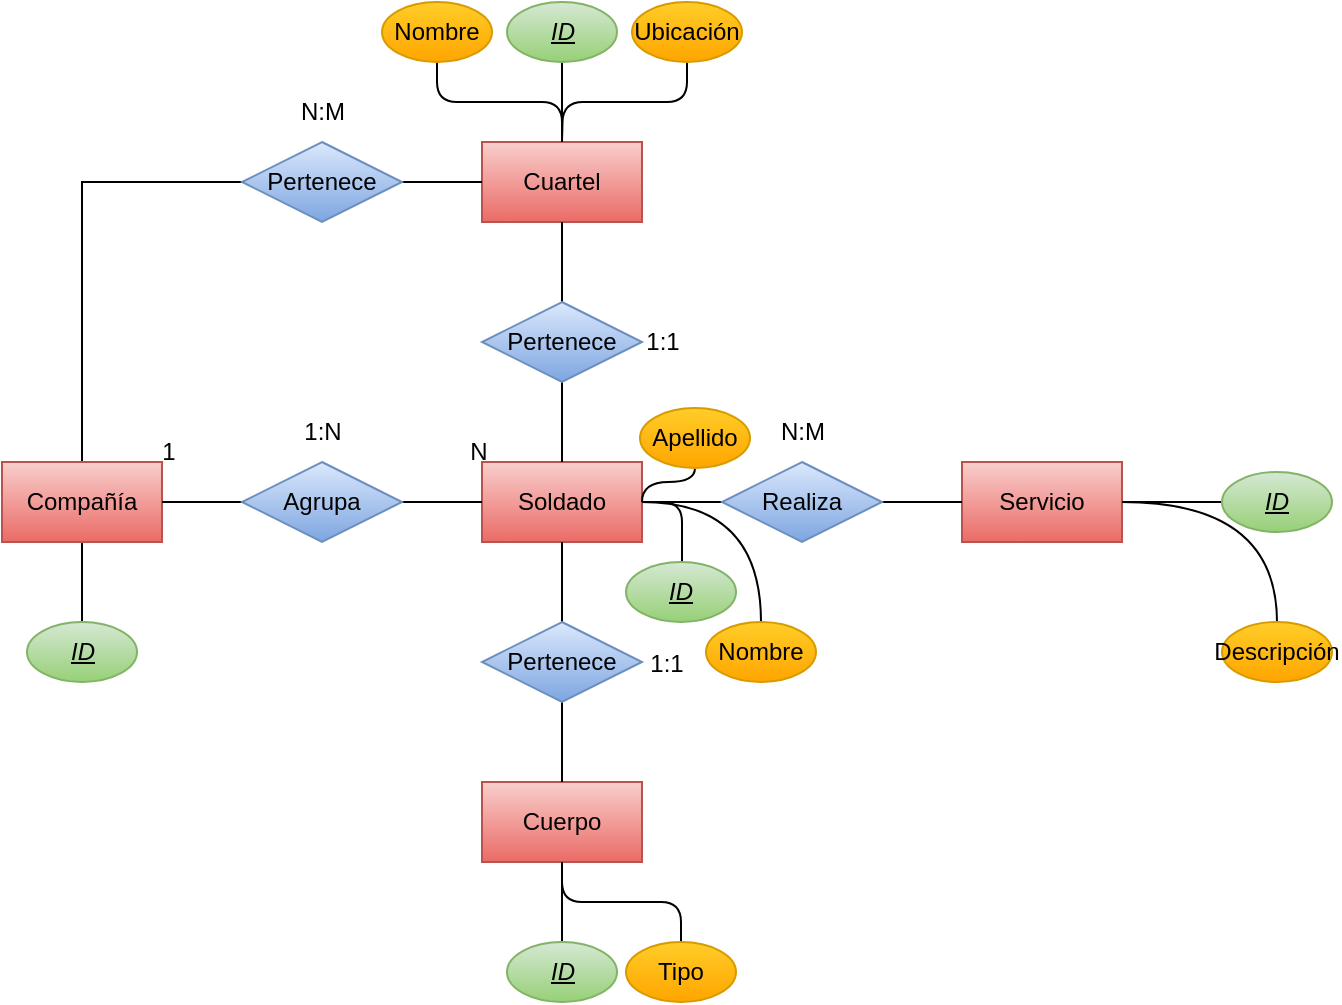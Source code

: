 <mxfile version="24.7.16">
  <diagram name="Página-1" id="Y6y2jpyKqkTVH2921ZTA">
    <mxGraphModel dx="1434" dy="750" grid="1" gridSize="10" guides="1" tooltips="1" connect="1" arrows="1" fold="1" page="1" pageScale="1" pageWidth="827" pageHeight="1169" math="0" shadow="0">
      <root>
        <mxCell id="0" />
        <mxCell id="1" parent="0" />
        <mxCell id="dUgdx2Zgp-qKFRWh7aKo-7" style="edgeStyle=orthogonalEdgeStyle;rounded=0;orthogonalLoop=1;jettySize=auto;html=1;exitX=1;exitY=0.5;exitDx=0;exitDy=0;entryX=0;entryY=0.5;entryDx=0;entryDy=0;endArrow=none;endFill=0;" edge="1" parent="1" source="dUgdx2Zgp-qKFRWh7aKo-1" target="dUgdx2Zgp-qKFRWh7aKo-6">
          <mxGeometry relative="1" as="geometry" />
        </mxCell>
        <mxCell id="dUgdx2Zgp-qKFRWh7aKo-32" style="edgeStyle=orthogonalEdgeStyle;rounded=1;orthogonalLoop=1;jettySize=auto;html=1;exitX=1;exitY=0.5;exitDx=0;exitDy=0;curved=0;endArrow=none;endFill=0;" edge="1" parent="1" source="dUgdx2Zgp-qKFRWh7aKo-1" target="dUgdx2Zgp-qKFRWh7aKo-31">
          <mxGeometry relative="1" as="geometry" />
        </mxCell>
        <mxCell id="dUgdx2Zgp-qKFRWh7aKo-1" value="Soldado" style="rounded=0;whiteSpace=wrap;html=1;fillColor=#f8cecc;gradientColor=#ea6b66;strokeColor=#b85450;" vertex="1" parent="1">
          <mxGeometry x="280" y="280" width="80" height="40" as="geometry" />
        </mxCell>
        <mxCell id="dUgdx2Zgp-qKFRWh7aKo-2" value="Cuartel" style="rounded=0;whiteSpace=wrap;html=1;fillColor=#f8cecc;gradientColor=#ea6b66;strokeColor=#b85450;" vertex="1" parent="1">
          <mxGeometry x="280" y="120" width="80" height="40" as="geometry" />
        </mxCell>
        <mxCell id="dUgdx2Zgp-qKFRWh7aKo-3" value="Cuerpo" style="rounded=0;whiteSpace=wrap;html=1;fillColor=#f8cecc;gradientColor=#ea6b66;strokeColor=#b85450;" vertex="1" parent="1">
          <mxGeometry x="280" y="440" width="80" height="40" as="geometry" />
        </mxCell>
        <mxCell id="dUgdx2Zgp-qKFRWh7aKo-23" style="edgeStyle=orthogonalEdgeStyle;rounded=0;orthogonalLoop=1;jettySize=auto;html=1;exitX=0.5;exitY=0;exitDx=0;exitDy=0;entryX=0;entryY=0.5;entryDx=0;entryDy=0;endArrow=none;endFill=0;" edge="1" parent="1" source="dUgdx2Zgp-qKFRWh7aKo-4" target="dUgdx2Zgp-qKFRWh7aKo-22">
          <mxGeometry relative="1" as="geometry" />
        </mxCell>
        <mxCell id="dUgdx2Zgp-qKFRWh7aKo-36" style="edgeStyle=orthogonalEdgeStyle;rounded=0;orthogonalLoop=1;jettySize=auto;html=1;exitX=0.5;exitY=1;exitDx=0;exitDy=0;entryX=0.5;entryY=0;entryDx=0;entryDy=0;endArrow=none;endFill=0;" edge="1" parent="1" source="dUgdx2Zgp-qKFRWh7aKo-4" target="dUgdx2Zgp-qKFRWh7aKo-28">
          <mxGeometry relative="1" as="geometry" />
        </mxCell>
        <mxCell id="dUgdx2Zgp-qKFRWh7aKo-4" value="Compañía" style="rounded=0;whiteSpace=wrap;html=1;fillColor=#f8cecc;gradientColor=#ea6b66;strokeColor=#b85450;" vertex="1" parent="1">
          <mxGeometry x="40" y="280" width="80" height="40" as="geometry" />
        </mxCell>
        <mxCell id="dUgdx2Zgp-qKFRWh7aKo-5" value="Servicio" style="rounded=0;whiteSpace=wrap;html=1;fillColor=#f8cecc;gradientColor=#ea6b66;strokeColor=#b85450;" vertex="1" parent="1">
          <mxGeometry x="520" y="280" width="80" height="40" as="geometry" />
        </mxCell>
        <mxCell id="dUgdx2Zgp-qKFRWh7aKo-8" style="edgeStyle=orthogonalEdgeStyle;rounded=0;orthogonalLoop=1;jettySize=auto;html=1;exitX=1;exitY=0.5;exitDx=0;exitDy=0;entryX=0;entryY=0.5;entryDx=0;entryDy=0;endArrow=none;endFill=0;" edge="1" parent="1" source="dUgdx2Zgp-qKFRWh7aKo-6" target="dUgdx2Zgp-qKFRWh7aKo-5">
          <mxGeometry relative="1" as="geometry" />
        </mxCell>
        <mxCell id="dUgdx2Zgp-qKFRWh7aKo-6" value="Realiza" style="rhombus;whiteSpace=wrap;html=1;fillColor=#dae8fc;gradientColor=#7ea6e0;strokeColor=#6c8ebf;" vertex="1" parent="1">
          <mxGeometry x="400" y="280" width="80" height="40" as="geometry" />
        </mxCell>
        <mxCell id="dUgdx2Zgp-qKFRWh7aKo-10" style="edgeStyle=orthogonalEdgeStyle;rounded=0;orthogonalLoop=1;jettySize=auto;html=1;exitX=0;exitY=0.5;exitDx=0;exitDy=0;entryX=1;entryY=0.5;entryDx=0;entryDy=0;endArrow=none;endFill=0;" edge="1" parent="1" source="dUgdx2Zgp-qKFRWh7aKo-9" target="dUgdx2Zgp-qKFRWh7aKo-4">
          <mxGeometry relative="1" as="geometry" />
        </mxCell>
        <mxCell id="dUgdx2Zgp-qKFRWh7aKo-11" style="edgeStyle=orthogonalEdgeStyle;rounded=0;orthogonalLoop=1;jettySize=auto;html=1;exitX=1;exitY=0.5;exitDx=0;exitDy=0;endArrow=none;endFill=0;" edge="1" parent="1" source="dUgdx2Zgp-qKFRWh7aKo-9" target="dUgdx2Zgp-qKFRWh7aKo-1">
          <mxGeometry relative="1" as="geometry" />
        </mxCell>
        <mxCell id="dUgdx2Zgp-qKFRWh7aKo-9" value="Agrupa" style="rhombus;whiteSpace=wrap;html=1;fillColor=#dae8fc;gradientColor=#7ea6e0;strokeColor=#6c8ebf;" vertex="1" parent="1">
          <mxGeometry x="160" y="280" width="80" height="40" as="geometry" />
        </mxCell>
        <mxCell id="dUgdx2Zgp-qKFRWh7aKo-13" style="edgeStyle=orthogonalEdgeStyle;rounded=0;orthogonalLoop=1;jettySize=auto;html=1;exitX=0.5;exitY=1;exitDx=0;exitDy=0;endArrow=none;endFill=0;" edge="1" parent="1" source="dUgdx2Zgp-qKFRWh7aKo-12" target="dUgdx2Zgp-qKFRWh7aKo-1">
          <mxGeometry relative="1" as="geometry" />
        </mxCell>
        <mxCell id="dUgdx2Zgp-qKFRWh7aKo-14" style="edgeStyle=orthogonalEdgeStyle;rounded=0;orthogonalLoop=1;jettySize=auto;html=1;exitX=0.5;exitY=0;exitDx=0;exitDy=0;entryX=0.5;entryY=1;entryDx=0;entryDy=0;endArrow=none;endFill=0;" edge="1" parent="1" source="dUgdx2Zgp-qKFRWh7aKo-12" target="dUgdx2Zgp-qKFRWh7aKo-2">
          <mxGeometry relative="1" as="geometry" />
        </mxCell>
        <mxCell id="dUgdx2Zgp-qKFRWh7aKo-12" value="Pertenece" style="rhombus;whiteSpace=wrap;html=1;fillColor=#dae8fc;gradientColor=#7ea6e0;strokeColor=#6c8ebf;" vertex="1" parent="1">
          <mxGeometry x="280" y="200" width="80" height="40" as="geometry" />
        </mxCell>
        <mxCell id="dUgdx2Zgp-qKFRWh7aKo-16" style="edgeStyle=orthogonalEdgeStyle;rounded=0;orthogonalLoop=1;jettySize=auto;html=1;exitX=0.5;exitY=0;exitDx=0;exitDy=0;entryX=0.5;entryY=1;entryDx=0;entryDy=0;endArrow=none;endFill=0;" edge="1" parent="1" source="dUgdx2Zgp-qKFRWh7aKo-15" target="dUgdx2Zgp-qKFRWh7aKo-1">
          <mxGeometry relative="1" as="geometry" />
        </mxCell>
        <mxCell id="dUgdx2Zgp-qKFRWh7aKo-17" style="edgeStyle=orthogonalEdgeStyle;rounded=0;orthogonalLoop=1;jettySize=auto;html=1;exitX=0.5;exitY=1;exitDx=0;exitDy=0;endArrow=none;endFill=0;" edge="1" parent="1" source="dUgdx2Zgp-qKFRWh7aKo-15" target="dUgdx2Zgp-qKFRWh7aKo-3">
          <mxGeometry relative="1" as="geometry" />
        </mxCell>
        <mxCell id="dUgdx2Zgp-qKFRWh7aKo-15" value="Pertenece" style="rhombus;whiteSpace=wrap;html=1;strokeColor=#6c8ebf;fillColor=#dae8fc;gradientColor=#7ea6e0;" vertex="1" parent="1">
          <mxGeometry x="280" y="360" width="80" height="40" as="geometry" />
        </mxCell>
        <mxCell id="dUgdx2Zgp-qKFRWh7aKo-18" value="1:1" style="text;html=1;align=center;verticalAlign=middle;resizable=0;points=[];autosize=1;strokeColor=none;fillColor=none;" vertex="1" parent="1">
          <mxGeometry x="350" y="205" width="40" height="30" as="geometry" />
        </mxCell>
        <mxCell id="dUgdx2Zgp-qKFRWh7aKo-19" value="1:1" style="text;html=1;align=center;verticalAlign=middle;resizable=0;points=[];autosize=1;strokeColor=none;fillColor=none;" vertex="1" parent="1">
          <mxGeometry x="352" y="366" width="40" height="30" as="geometry" />
        </mxCell>
        <mxCell id="dUgdx2Zgp-qKFRWh7aKo-20" value="1:N" style="text;html=1;align=center;verticalAlign=middle;resizable=0;points=[];autosize=1;strokeColor=none;fillColor=none;" vertex="1" parent="1">
          <mxGeometry x="180" y="250" width="40" height="30" as="geometry" />
        </mxCell>
        <mxCell id="dUgdx2Zgp-qKFRWh7aKo-24" style="edgeStyle=orthogonalEdgeStyle;rounded=0;orthogonalLoop=1;jettySize=auto;html=1;exitX=1;exitY=0.5;exitDx=0;exitDy=0;entryX=0;entryY=0.5;entryDx=0;entryDy=0;endArrow=none;endFill=0;" edge="1" parent="1" source="dUgdx2Zgp-qKFRWh7aKo-22" target="dUgdx2Zgp-qKFRWh7aKo-2">
          <mxGeometry relative="1" as="geometry" />
        </mxCell>
        <mxCell id="dUgdx2Zgp-qKFRWh7aKo-22" value="Pertenece" style="rhombus;whiteSpace=wrap;html=1;fillColor=#dae8fc;gradientColor=#7ea6e0;strokeColor=#6c8ebf;" vertex="1" parent="1">
          <mxGeometry x="160" y="120" width="80" height="40" as="geometry" />
        </mxCell>
        <mxCell id="dUgdx2Zgp-qKFRWh7aKo-25" value="N:M" style="text;html=1;align=center;verticalAlign=middle;resizable=0;points=[];autosize=1;strokeColor=none;fillColor=none;" vertex="1" parent="1">
          <mxGeometry x="175" y="90" width="50" height="30" as="geometry" />
        </mxCell>
        <mxCell id="dUgdx2Zgp-qKFRWh7aKo-26" value="N:M" style="text;html=1;align=center;verticalAlign=middle;resizable=0;points=[];autosize=1;strokeColor=none;fillColor=none;" vertex="1" parent="1">
          <mxGeometry x="415" y="250" width="50" height="30" as="geometry" />
        </mxCell>
        <mxCell id="dUgdx2Zgp-qKFRWh7aKo-34" style="edgeStyle=orthogonalEdgeStyle;rounded=1;orthogonalLoop=1;jettySize=auto;html=1;exitX=0;exitY=0.5;exitDx=0;exitDy=0;entryX=1;entryY=0.5;entryDx=0;entryDy=0;endArrow=none;endFill=0;curved=0;" edge="1" parent="1" source="dUgdx2Zgp-qKFRWh7aKo-27" target="dUgdx2Zgp-qKFRWh7aKo-5">
          <mxGeometry relative="1" as="geometry" />
        </mxCell>
        <mxCell id="dUgdx2Zgp-qKFRWh7aKo-27" value="&lt;i&gt;&lt;u&gt;ID&lt;/u&gt;&lt;/i&gt;" style="ellipse;whiteSpace=wrap;html=1;fillColor=#d5e8d4;gradientColor=#97d077;strokeColor=#82b366;" vertex="1" parent="1">
          <mxGeometry x="650" y="285" width="55" height="30" as="geometry" />
        </mxCell>
        <mxCell id="dUgdx2Zgp-qKFRWh7aKo-28" value="&lt;i&gt;&lt;u&gt;ID&lt;/u&gt;&lt;/i&gt;" style="ellipse;whiteSpace=wrap;html=1;fillColor=#d5e8d4;gradientColor=#97d077;strokeColor=#82b366;" vertex="1" parent="1">
          <mxGeometry x="52.5" y="360" width="55" height="30" as="geometry" />
        </mxCell>
        <mxCell id="dUgdx2Zgp-qKFRWh7aKo-33" style="edgeStyle=orthogonalEdgeStyle;rounded=0;orthogonalLoop=1;jettySize=auto;html=1;exitX=0.5;exitY=1;exitDx=0;exitDy=0;entryX=0.5;entryY=0;entryDx=0;entryDy=0;endArrow=none;endFill=0;" edge="1" parent="1" source="dUgdx2Zgp-qKFRWh7aKo-29" target="dUgdx2Zgp-qKFRWh7aKo-2">
          <mxGeometry relative="1" as="geometry" />
        </mxCell>
        <mxCell id="dUgdx2Zgp-qKFRWh7aKo-29" value="&lt;i&gt;&lt;u&gt;ID&lt;/u&gt;&lt;/i&gt;" style="ellipse;whiteSpace=wrap;html=1;fillColor=#d5e8d4;gradientColor=#97d077;strokeColor=#82b366;" vertex="1" parent="1">
          <mxGeometry x="292.5" y="50" width="55" height="30" as="geometry" />
        </mxCell>
        <mxCell id="dUgdx2Zgp-qKFRWh7aKo-35" style="edgeStyle=orthogonalEdgeStyle;rounded=0;orthogonalLoop=1;jettySize=auto;html=1;exitX=0.5;exitY=0;exitDx=0;exitDy=0;entryX=0.5;entryY=1;entryDx=0;entryDy=0;endArrow=none;endFill=0;" edge="1" parent="1" source="dUgdx2Zgp-qKFRWh7aKo-30" target="dUgdx2Zgp-qKFRWh7aKo-3">
          <mxGeometry relative="1" as="geometry" />
        </mxCell>
        <mxCell id="dUgdx2Zgp-qKFRWh7aKo-30" value="&lt;i&gt;&lt;u&gt;ID&lt;/u&gt;&lt;/i&gt;" style="ellipse;whiteSpace=wrap;html=1;fillColor=#d5e8d4;gradientColor=#97d077;strokeColor=#82b366;" vertex="1" parent="1">
          <mxGeometry x="292.5" y="520" width="55" height="30" as="geometry" />
        </mxCell>
        <mxCell id="dUgdx2Zgp-qKFRWh7aKo-31" value="&lt;i&gt;&lt;u&gt;ID&lt;/u&gt;&lt;/i&gt;" style="ellipse;whiteSpace=wrap;html=1;fillColor=#d5e8d4;gradientColor=#97d077;strokeColor=#82b366;" vertex="1" parent="1">
          <mxGeometry x="352" y="330" width="55" height="30" as="geometry" />
        </mxCell>
        <mxCell id="dUgdx2Zgp-qKFRWh7aKo-38" style="edgeStyle=orthogonalEdgeStyle;rounded=0;orthogonalLoop=1;jettySize=auto;html=1;exitX=0.5;exitY=0;exitDx=0;exitDy=0;entryX=1;entryY=0.5;entryDx=0;entryDy=0;curved=1;endArrow=none;endFill=0;" edge="1" parent="1" source="dUgdx2Zgp-qKFRWh7aKo-37" target="dUgdx2Zgp-qKFRWh7aKo-1">
          <mxGeometry relative="1" as="geometry" />
        </mxCell>
        <mxCell id="dUgdx2Zgp-qKFRWh7aKo-37" value="Nombre" style="ellipse;whiteSpace=wrap;html=1;fillColor=#ffcd28;gradientColor=#ffa500;strokeColor=#d79b00;" vertex="1" parent="1">
          <mxGeometry x="392" y="360" width="55" height="30" as="geometry" />
        </mxCell>
        <mxCell id="dUgdx2Zgp-qKFRWh7aKo-40" style="edgeStyle=orthogonalEdgeStyle;rounded=0;orthogonalLoop=1;jettySize=auto;html=1;exitX=0.5;exitY=1;exitDx=0;exitDy=0;entryX=1;entryY=0.5;entryDx=0;entryDy=0;endArrow=none;endFill=0;curved=1;" edge="1" parent="1" source="dUgdx2Zgp-qKFRWh7aKo-39" target="dUgdx2Zgp-qKFRWh7aKo-1">
          <mxGeometry relative="1" as="geometry">
            <Array as="points">
              <mxPoint x="387" y="290" />
              <mxPoint x="360" y="290" />
            </Array>
          </mxGeometry>
        </mxCell>
        <mxCell id="dUgdx2Zgp-qKFRWh7aKo-39" value="Apellido" style="ellipse;whiteSpace=wrap;html=1;fillColor=#ffcd28;gradientColor=#ffa500;strokeColor=#d79b00;" vertex="1" parent="1">
          <mxGeometry x="359" y="253" width="55" height="30" as="geometry" />
        </mxCell>
        <mxCell id="dUgdx2Zgp-qKFRWh7aKo-42" style="edgeStyle=orthogonalEdgeStyle;rounded=1;orthogonalLoop=1;jettySize=auto;html=1;exitX=0.5;exitY=0;exitDx=0;exitDy=0;endArrow=none;endFill=0;curved=0;" edge="1" parent="1" source="dUgdx2Zgp-qKFRWh7aKo-41" target="dUgdx2Zgp-qKFRWh7aKo-3">
          <mxGeometry relative="1" as="geometry" />
        </mxCell>
        <mxCell id="dUgdx2Zgp-qKFRWh7aKo-41" value="Tipo" style="ellipse;whiteSpace=wrap;html=1;fillColor=#ffcd28;gradientColor=#ffa500;strokeColor=#d79b00;" vertex="1" parent="1">
          <mxGeometry x="352" y="520" width="55" height="30" as="geometry" />
        </mxCell>
        <mxCell id="dUgdx2Zgp-qKFRWh7aKo-44" style="edgeStyle=orthogonalEdgeStyle;rounded=1;orthogonalLoop=1;jettySize=auto;html=1;exitX=0.5;exitY=1;exitDx=0;exitDy=0;entryX=0.5;entryY=0;entryDx=0;entryDy=0;curved=0;endArrow=none;endFill=0;" edge="1" parent="1" source="dUgdx2Zgp-qKFRWh7aKo-43" target="dUgdx2Zgp-qKFRWh7aKo-2">
          <mxGeometry relative="1" as="geometry" />
        </mxCell>
        <mxCell id="dUgdx2Zgp-qKFRWh7aKo-43" value="Nombre" style="ellipse;whiteSpace=wrap;html=1;fillColor=#ffcd28;gradientColor=#ffa500;strokeColor=#d79b00;" vertex="1" parent="1">
          <mxGeometry x="230" y="50" width="55" height="30" as="geometry" />
        </mxCell>
        <mxCell id="dUgdx2Zgp-qKFRWh7aKo-46" style="edgeStyle=orthogonalEdgeStyle;rounded=1;orthogonalLoop=1;jettySize=auto;html=1;exitX=0.5;exitY=1;exitDx=0;exitDy=0;endArrow=none;endFill=0;curved=0;" edge="1" parent="1" source="dUgdx2Zgp-qKFRWh7aKo-45">
          <mxGeometry relative="1" as="geometry">
            <mxPoint x="320" y="120" as="targetPoint" />
          </mxGeometry>
        </mxCell>
        <mxCell id="dUgdx2Zgp-qKFRWh7aKo-45" value="Ubicación" style="ellipse;whiteSpace=wrap;html=1;fillColor=#ffcd28;gradientColor=#ffa500;strokeColor=#d79b00;" vertex="1" parent="1">
          <mxGeometry x="355" y="50" width="55" height="30" as="geometry" />
        </mxCell>
        <mxCell id="dUgdx2Zgp-qKFRWh7aKo-48" style="edgeStyle=orthogonalEdgeStyle;rounded=0;orthogonalLoop=1;jettySize=auto;html=1;exitX=0.5;exitY=0;exitDx=0;exitDy=0;entryX=1;entryY=0.5;entryDx=0;entryDy=0;curved=1;endArrow=none;endFill=0;" edge="1" parent="1" source="dUgdx2Zgp-qKFRWh7aKo-47" target="dUgdx2Zgp-qKFRWh7aKo-5">
          <mxGeometry relative="1" as="geometry" />
        </mxCell>
        <mxCell id="dUgdx2Zgp-qKFRWh7aKo-47" value="Descripción" style="ellipse;whiteSpace=wrap;html=1;fillColor=#ffcd28;gradientColor=#ffa500;strokeColor=#d79b00;" vertex="1" parent="1">
          <mxGeometry x="650" y="360" width="55" height="30" as="geometry" />
        </mxCell>
        <mxCell id="dUgdx2Zgp-qKFRWh7aKo-49" value="1" style="text;html=1;align=center;verticalAlign=middle;resizable=0;points=[];autosize=1;strokeColor=none;fillColor=none;" vertex="1" parent="1">
          <mxGeometry x="107.5" y="260" width="30" height="30" as="geometry" />
        </mxCell>
        <mxCell id="dUgdx2Zgp-qKFRWh7aKo-50" value="N" style="text;html=1;align=center;verticalAlign=middle;resizable=0;points=[];autosize=1;strokeColor=none;fillColor=none;" vertex="1" parent="1">
          <mxGeometry x="262.5" y="260" width="30" height="30" as="geometry" />
        </mxCell>
      </root>
    </mxGraphModel>
  </diagram>
</mxfile>

